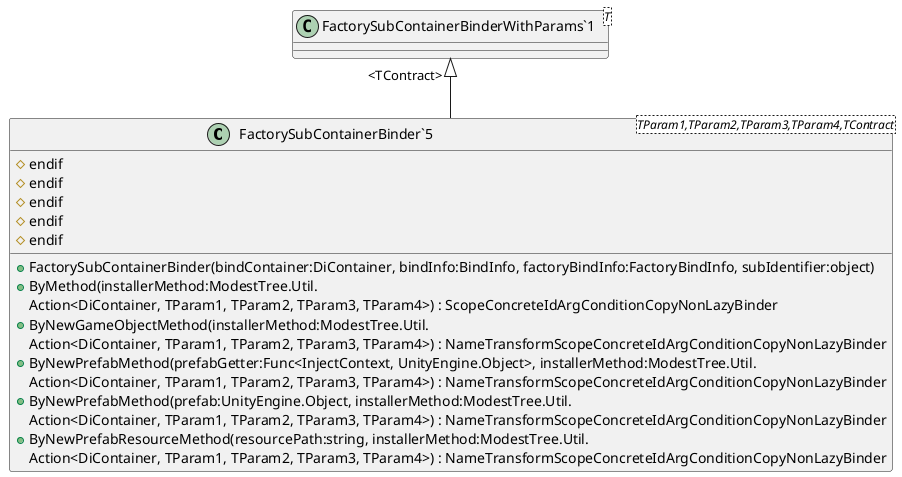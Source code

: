 @startuml
class "FactorySubContainerBinder`5"<TParam1,TParam2,TParam3,TParam4,TContract> {
    + FactorySubContainerBinder(bindContainer:DiContainer, bindInfo:BindInfo, factoryBindInfo:FactoryBindInfo, subIdentifier:object)
    + ByMethod(installerMethod:ModestTree.Util.
#endif
            Action<DiContainer, TParam1, TParam2, TParam3, TParam4>) : ScopeConcreteIdArgConditionCopyNonLazyBinder
    + ByNewGameObjectMethod(installerMethod:ModestTree.Util.
#endif
            Action<DiContainer, TParam1, TParam2, TParam3, TParam4>) : NameTransformScopeConcreteIdArgConditionCopyNonLazyBinder
    + ByNewPrefabMethod(prefabGetter:Func<InjectContext, UnityEngine.Object>, installerMethod:ModestTree.Util.
#endif
            Action<DiContainer, TParam1, TParam2, TParam3, TParam4>) : NameTransformScopeConcreteIdArgConditionCopyNonLazyBinder
    + ByNewPrefabMethod(prefab:UnityEngine.Object, installerMethod:ModestTree.Util.
#endif
            Action<DiContainer, TParam1, TParam2, TParam3, TParam4>) : NameTransformScopeConcreteIdArgConditionCopyNonLazyBinder
    + ByNewPrefabResourceMethod(resourcePath:string, installerMethod:ModestTree.Util.
#endif
            Action<DiContainer, TParam1, TParam2, TParam3, TParam4>) : NameTransformScopeConcreteIdArgConditionCopyNonLazyBinder
}
class "FactorySubContainerBinderWithParams`1"<T> {
}
"FactorySubContainerBinderWithParams`1" "<TContract>" <|-- "FactorySubContainerBinder`5"
@enduml
